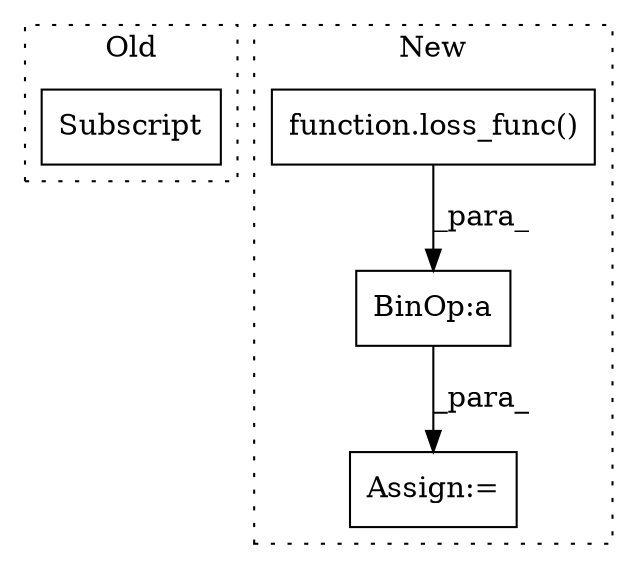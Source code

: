 digraph G {
subgraph cluster0 {
1 [label="Subscript" a="63" s="9812,0" l="10,0" shape="box"];
label = "Old";
style="dotted";
}
subgraph cluster1 {
2 [label="function.loss_func()" a="75" s="8452,8488" l="10,1" shape="box"];
3 [label="BinOp:a" a="82" s="8449" l="3" shape="box"];
4 [label="Assign:=" a="68" s="8394" l="16" shape="box"];
label = "New";
style="dotted";
}
2 -> 3 [label="_para_"];
3 -> 4 [label="_para_"];
}